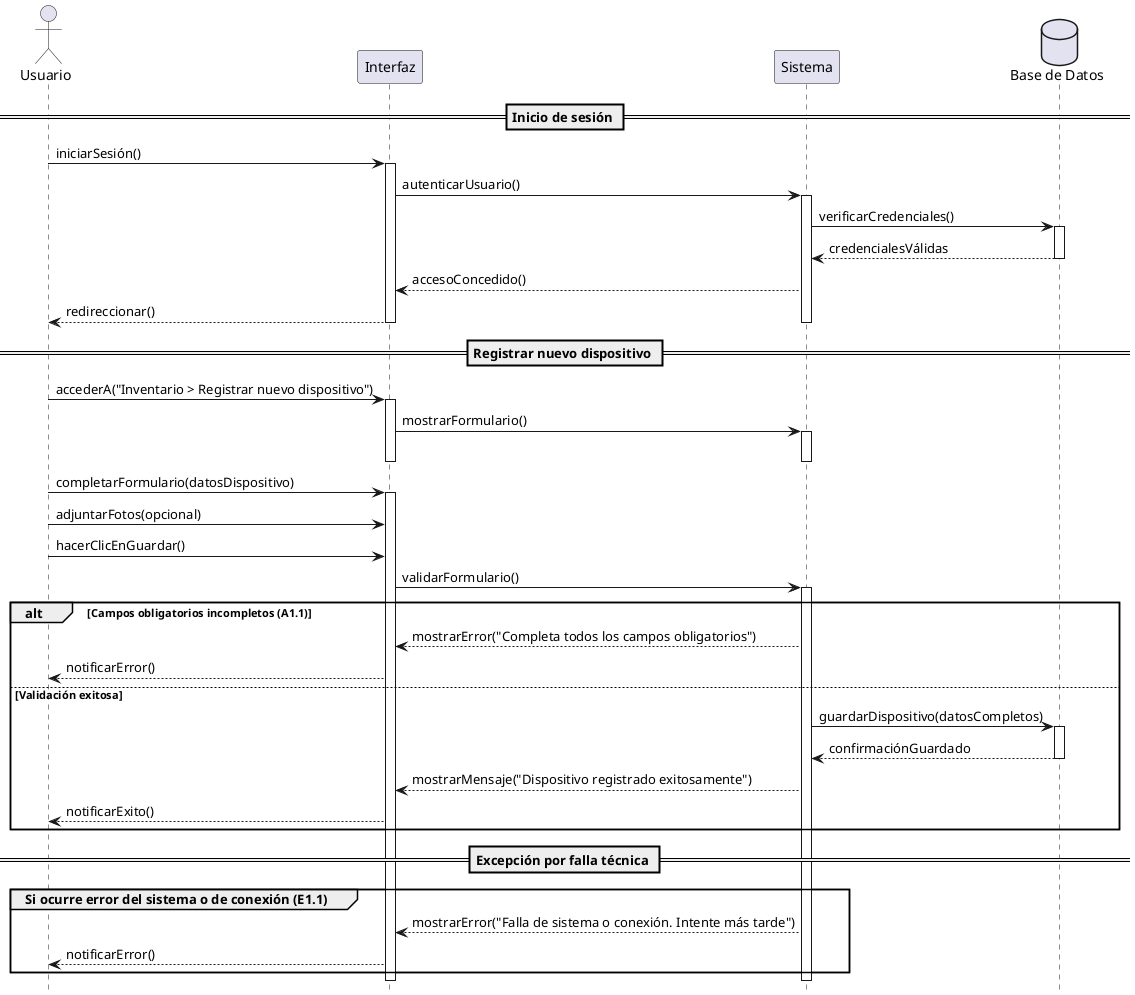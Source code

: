 @startuml
hide footbox
actor Usuario
participant Interfaz
participant Sistema
database "Base de Datos" as BD

== Inicio de sesión ==
Usuario -> Interfaz : iniciarSesión()
activate Interfaz
Interfaz -> Sistema : autenticarUsuario()
activate Sistema
Sistema -> BD : verificarCredenciales()
activate BD
BD --> Sistema : credencialesVálidas
deactivate BD
Sistema --> Interfaz : accesoConcedido()
Interfaz --> Usuario : redireccionar()
deactivate Sistema
deactivate Interfaz
deactivate Usuario

== Registrar nuevo dispositivo ==
Usuario -> Interfaz : accederA("Inventario > Registrar nuevo dispositivo")
activate Interfaz
Interfaz -> Sistema : mostrarFormulario()
activate Sistema
deactivate Sistema
deactivate Interfaz
deactivate Usuario

Usuario -> Interfaz : completarFormulario(datosDispositivo)
activate Interfaz
Usuario -> Interfaz : adjuntarFotos(opcional)
Usuario -> Interfaz : hacerClicEnGuardar()
Interfaz -> Sistema : validarFormulario()
activate Sistema

alt Campos obligatorios incompletos (A1.1)
    Sistema --> Interfaz : mostrarError("Completa todos los campos obligatorios")
    Interfaz --> Usuario : notificarError()
else Validación exitosa
    Sistema -> BD : guardarDispositivo(datosCompletos)
    activate BD
    BD --> Sistema : confirmaciónGuardado
    deactivate BD
    Sistema --> Interfaz : mostrarMensaje("Dispositivo registrado exitosamente")
    Interfaz --> Usuario : notificarExito()
end
deactivate Usuario

== Excepción por falla técnica ==
group Si ocurre error del sistema o de conexión (E1.1)
    Sistema --> Interfaz : mostrarError("Falla de sistema o conexión. Intente más tarde")
    Interfaz --> Usuario : notificarError()
end
@enduml

@startuml
hide footbox
actor Usuario
participant Interfaz
participant Sistema
database "Base de Datos" as BD

== Inicio de sesión ==
Usuario -> Interfaz : iniciarSesión()
activate Interfaz
Interfaz -> Sistema : autenticarUsuario()
activate Sistema
Sistema -> BD : verificarCredenciales()
activate BD
BD --> Sistema : credencialesVálidas
deactivate BD
Sistema --> Interfaz : accesoConcedido()
Interfaz --> Usuario : redireccionar()
deactivate Sistema
deactivate Interfaz

== Marcar dispositivo como reparado ==
Usuario -> Interfaz : accederA("Inventario")
activate Interfaz
Usuario -> Interfaz : seleccionarDispositivoReparado()
Usuario -> Interfaz : hacerClic("Actualizar estado / Marcar como reparado")
Usuario -> Interfaz : adjuntarFotos(opcional)
Usuario -> Interfaz : guardarCambios()
Interfaz -> Sistema : actualizarEstado("Listo para la venta")
activate Sistema

alt Sistema responde correctamente
    Sistema -> BD : actualizarRegistroDispositivo()
    activate BD
    BD --> Sistema : confirmaciónActualización
    Sistema --> Interfaz : mostrarMensaje("Estado actualizado a 'Listo para la venta'")
else Error del sistema o sin respuesta (E2.1)
    Sistema -> BD : guardarComoBorrador()
    Sistema --> Interfaz : mostrarMensaje("Guardado como borrador para edición futura")
end
Interfaz --> Usuario : mostrarMensaje("'Exito' o 'Error")
deactivate Sistema
deactivate Interfaz
@enduml

@startuml
hide footbox
actor Usuario
participant Interfaz
participant Sistema
database "Base de Datos" as BD

== Inicio de sesión ==
Usuario -> Interfaz : iniciarSesión()
activate Interfaz
Interfaz -> Sistema : autenticarUsuario()
activate Sistema
Sistema -> BD : verificarCredenciales()
activate BD
BD --> Sistema : credencialesVálidas
deactivate BD
Sistema --> Interfaz : accesoConcedido()
deactivate Sistema
deactivate Interfaz

== Crear nueva publicación ==
Usuario -> Interfaz : irA("Publicaciones > Crear nueva")
activate Interfaz
Usuario -> Interfaz : seleccionarDispositivo()
Usuario -> Interfaz : completarFicha(título, descripción, precio, estado, mediosDePago)
Usuario -> Interfaz : adjuntarFotosAltaCalidad()
Usuario -> Interfaz : hacerClicEnPublicar()
Interfaz -> Sistema : validarDatosPublicación()
activate Sistema

alt Datos inválidos o faltantes (A3.1)
    Sistema --> Interfaz : mostrarErroresValidación()
else Datos correctos
    Sistema -> BD : guardarPublicación()
    activate BD
    BD --> Sistema : confirmaciónPublicación
    deactivate BD
    Sistema --> Interfaz : mostrarMensaje("Publicación realizada con éxito")
    Interfaz --> Usuario : notificarExito()
end

== Excepción: Falla del sistema (E3.1) ==
group Si falla la publicación
    Sistema --> BD : guardarComoBorrador()
    Sistema --> Interfaz : mostrarMensaje("Falla en el sistema. Publicación guardada como borrador.")
end
Interfaz --> Usuario : notificarError()
@enduml

@startuml
hide footbox
actor Nazareno
participant Interfaz
participant Sistema
participant "Canal Alternativo\n(WhatsApp, Email)" as CanalAlternativo

== Revisión de mensajes ==
Nazareno -> Interfaz : accederABandejaDeMensajes()
activate Interfaz
Interfaz -> Sistema : obtenerConsultas()
activate Sistema
Sistema --> Interfaz : mostrarConsultas()
deactivate Sistema
deactivate Interfaz

== Responder consulta ==
Nazareno -> Interfaz : abrirConsulta()
activate Interfaz
Interfaz -> Sistema : mostrarDetalleConsulta()
activate Sistema
deactivate Sistema
Nazareno -> Interfaz : redactarRespuesta()
Nazareno -> Interfaz : enviarRespuesta()
Interfaz -> Sistema : procesarRespuesta()
activate Sistema

alt Sistema de mensajes operativo
    Sistema --> Interfaz : mostrarMensaje("Respuesta enviada")
else Sistema de mensajes no disponible (E3.1)
    Sistema --> CanalAlternativo : reenviarMensaje()
    activate CanalAlternativo
    CanalAlternativo --> Sistema : confirmaciónEnvío
    deactivate CanalAlternativo
    Sistema --> Interfaz : notificar("Se usó canal alternativo")
end

== Alternativa A3.1 ==
group Cliente no responde por un tiempo
    Sistema --> Interfaz : marcarConversaciónComoInactiva()
end
Interfaz --> Nazareno : notificarEstadoConversacion()
@enduml

@startuml
hide footbox
actor Usuario
participant Interfaz
participant Sistema
database "Base de Datos" as BD

== Inicio ==
Usuario -> Interfaz : accederAlSistema()
activate Interfaz
Interfaz -> Sistema : autenticarUsuario()
activate Sistema
Sistema -> BD : verificarCredenciales()
activate BD
BD --> Sistema : credencialesVálidas
deactivate BD
Sistema --> Interfaz : accesoConcedido()
Interfaz --> Usuario : redireccionar()
deactivate Sistema
deactivate Interfaz

== Registro de venta ==
Usuario -> Interfaz : seleccionarDispositivoVendido()
activate Interfaz
Usuario -> Interfaz : ingresarDatosCliente(nombre, contacto, ciudad)
Usuario -> Interfaz : registrarPagoYMonto()
Usuario -> Interfaz : confirmarOperacion()
Interfaz -> Sistema : procesarRegistroVenta()
activate Sistema

alt Sistema responde correctamente
    Sistema -> BD : actualizarInventario(marcarComoVendido)
    activate BD
    BD --> Sistema : confirmaciónRegistro
    deactivate BD
    Sistema --> Interfaz : mostrarMensaje("Venta registrada con éxito")
    Interfaz --> Usuario : mostrarMensaje("Venta registrada con éxito")
else Fallo al procesar (E3.1)
    Sistema --> Interfaz : mostrarMensaje("Fallo en el sistema. Emitir constancia manual")
    Interfaz --> Usuario : mostrarMensaje("Fallo en el sistema.")
end
deactivate Sistema
deactivate Interfaz
@enduml
